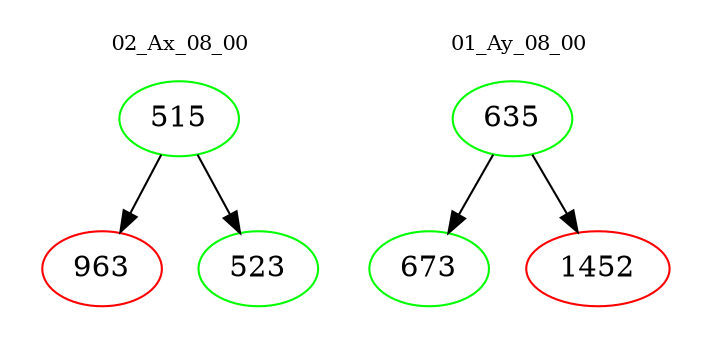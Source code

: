 digraph{
subgraph cluster_0 {
color = white
label = "02_Ax_08_00";
fontsize=10;
T0_515 [label="515", color="green"]
T0_515 -> T0_963 [color="black"]
T0_963 [label="963", color="red"]
T0_515 -> T0_523 [color="black"]
T0_523 [label="523", color="green"]
}
subgraph cluster_1 {
color = white
label = "01_Ay_08_00";
fontsize=10;
T1_635 [label="635", color="green"]
T1_635 -> T1_673 [color="black"]
T1_673 [label="673", color="green"]
T1_635 -> T1_1452 [color="black"]
T1_1452 [label="1452", color="red"]
}
}
